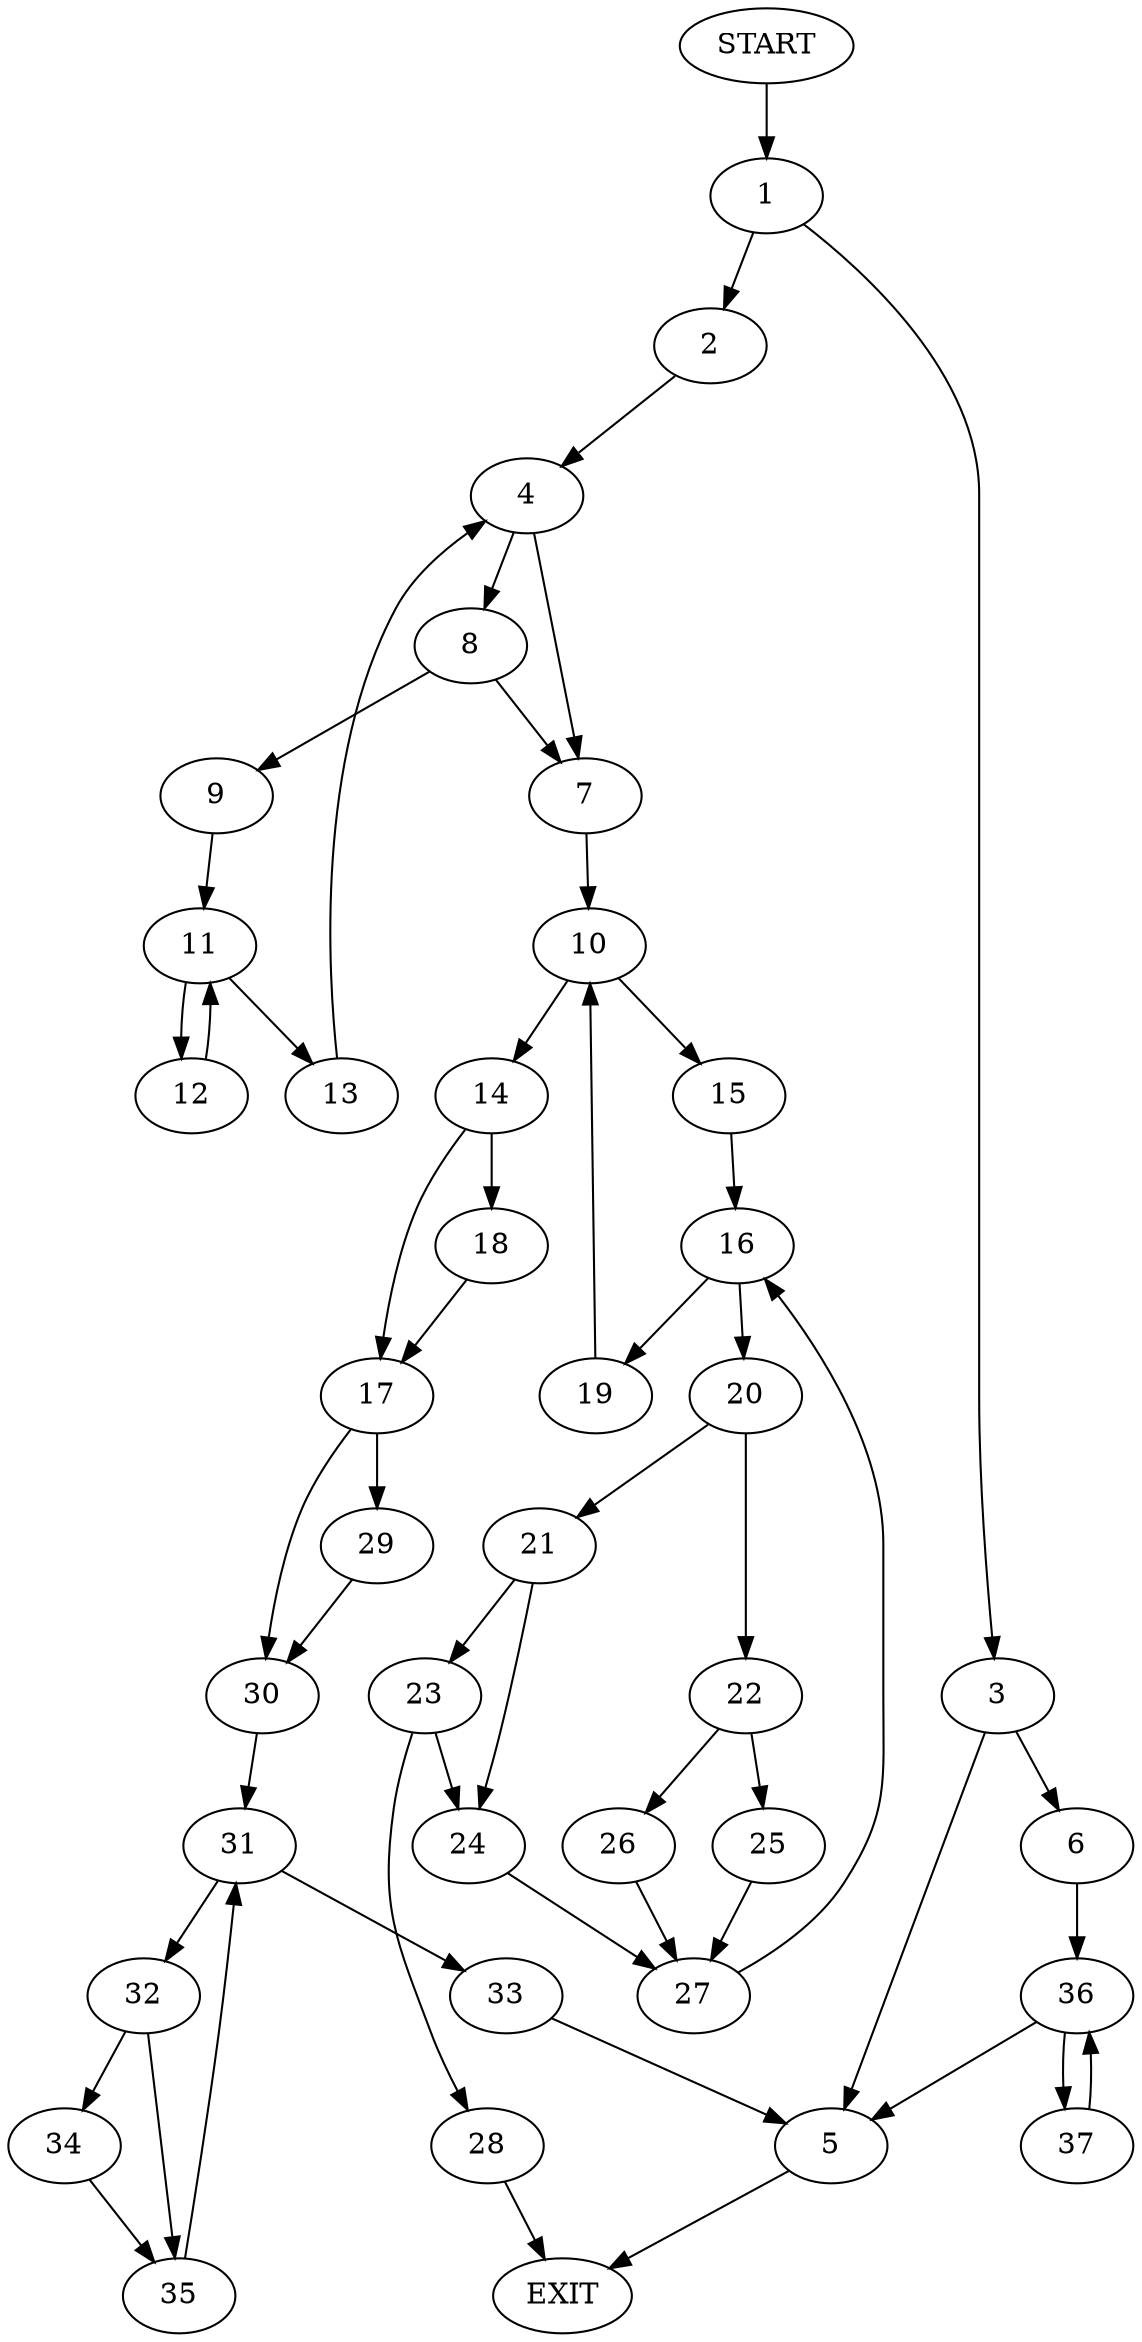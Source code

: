 digraph {
0 [label="START"]
38 [label="EXIT"]
0 -> 1
1 -> 2
1 -> 3
2 -> 4
3 -> 5
3 -> 6
4 -> 7
4 -> 8
8 -> 9
8 -> 7
7 -> 10
9 -> 11
11 -> 12
11 -> 13
13 -> 4
12 -> 11
10 -> 14
10 -> 15
15 -> 16
14 -> 17
14 -> 18
16 -> 19
16 -> 20
20 -> 21
20 -> 22
19 -> 10
21 -> 23
21 -> 24
22 -> 25
22 -> 26
26 -> 27
25 -> 27
27 -> 16
24 -> 27
23 -> 28
23 -> 24
28 -> 38
17 -> 29
17 -> 30
18 -> 17
30 -> 31
29 -> 30
31 -> 32
31 -> 33
32 -> 34
32 -> 35
33 -> 5
35 -> 31
34 -> 35
5 -> 38
6 -> 36
36 -> 5
36 -> 37
37 -> 36
}
